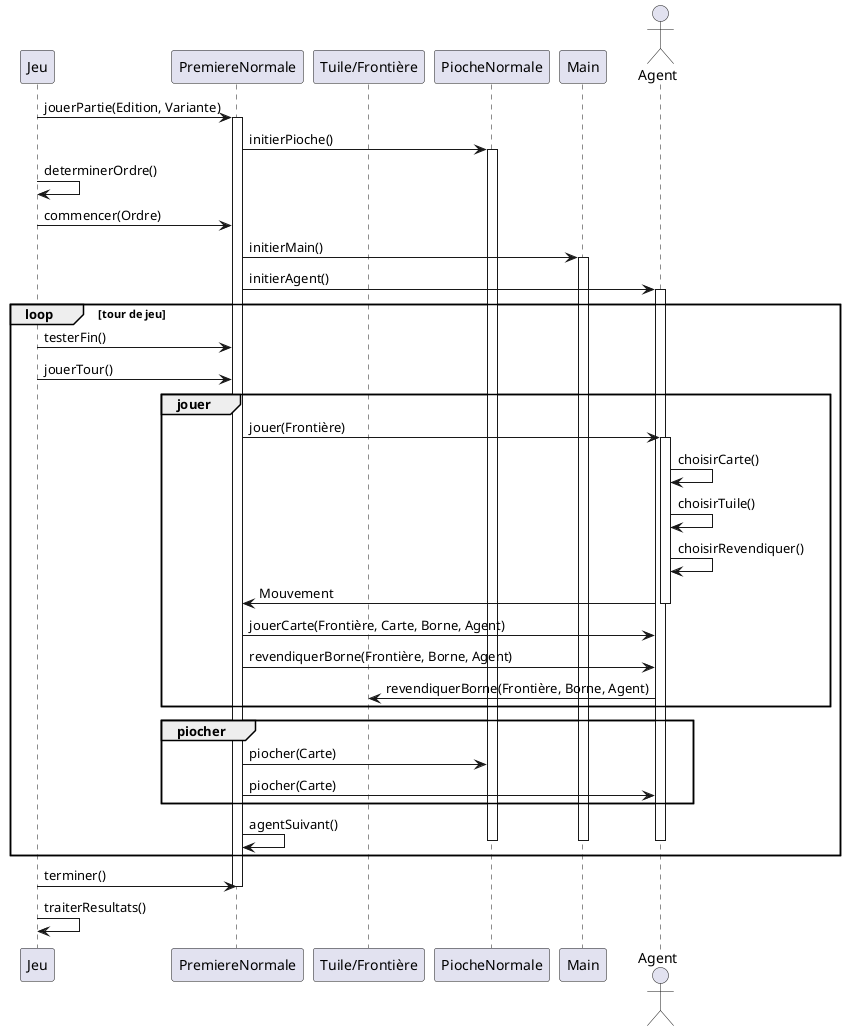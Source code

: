 @startuml diagramme de séquence

skinparam responseMessageBelowArrow true

participant Jeu
participant PremiereNormale
participant "Tuile/Frontière" as Tuile
participant PiocheNormale
participant Main
actor Agent

Jeu -> PremiereNormale: jouerPartie(Edition, Variante)
activate PremiereNormale
PremiereNormale -> PiocheNormale: initierPioche()
activate PiocheNormale
Jeu -> Jeu: determinerOrdre()
Jeu -> PremiereNormale: commencer(Ordre)
PremiereNormale -> Main: initierMain()
activate Main
PremiereNormale -> Agent: initierAgent()
activate Agent

loop tour de jeu
    Jeu -> PremiereNormale: testerFin()
    Jeu -> PremiereNormale: jouerTour()
    group jouer
        PremiereNormale -> Agent: jouer(Frontière)
        activate Agent
        Agent -> Agent: choisirCarte()
        Agent -> Agent: choisirTuile()
        Agent -> Agent: choisirRevendiquer()
        Agent -> PremiereNormale: Mouvement
        deactivate Agent
        PremiereNormale -> Agent: jouerCarte(Frontière, Carte, Borne, Agent)
        PremiereNormale -> Agent: revendiquerBorne(Frontière, Borne, Agent)
        Agent -> Tuile: revendiquerBorne(Frontière, Borne, Agent)
    end
    
    group piocher
        PremiereNormale -> PiocheNormale: piocher(Carte)
        PremiereNormale -> Agent: piocher(Carte)
    end

    PremiereNormale -> PremiereNormale: agentSuivant()
    deactivate PiocheNormale
    deactivate Main
    deactivate Agent
end

Jeu -> PremiereNormale: terminer()
deactivate PremiereNormale
Jeu -> Jeu: traiterResultats()

@enduml
